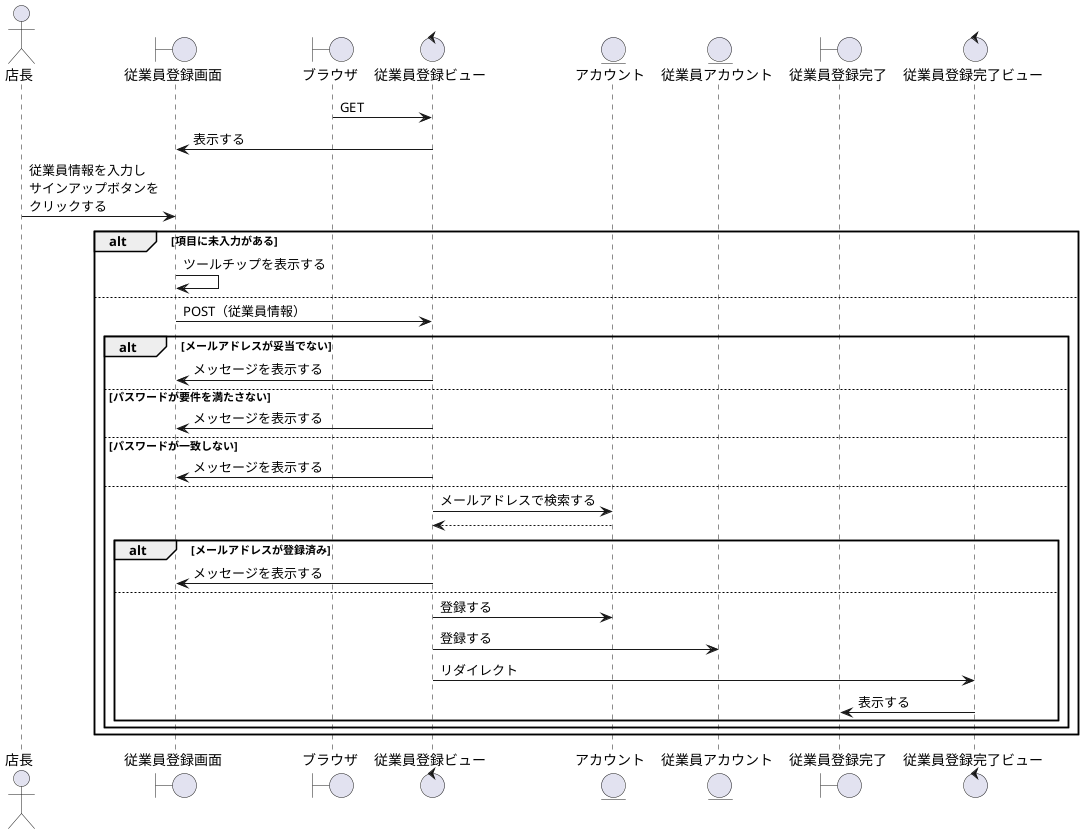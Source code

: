 @startuml jsingup
' ①縦軸の並び順を決める
actor "店長" as act
boundary "従業員登録画面" as jtb
' コントローラーに初回アクセスするもの
boundary "ブラウザ" as brz
' コントローラーまたはビューの名称を決める
control "従業員登録ビュー" as jtc
' DAOまたはモデルとなる
entity "アカウント" as account
entity "従業員アカウント" as jaccount

boundary "従業員登録完了" as jkb
control "従業員登録完了ビュー" as jkc

' ②手順を時系列順に記述する
brz -> jtc: GET

jtb <- jtc:表示する

act -> jtb:従業員情報を入力し\nサインアップボタンを\nクリックする

alt 項目に未入力がある
    ' HTMLで行うことなので自己向き矢印にしている
    jtb -> jtb:ツールチップを表示する
else
    ' サーバーに送信する
    ' どんなデータを送信するのかを記述
    jtb -> jtc: POST（従業員情報）
    
    alt メールアドレスが妥当でない
        jtb <- jtc: メッセージを表示する
    else パスワードが要件を満たさない
        jtb <- jtc: メッセージを表示する
    else パスワードが一致しない
        jtb <- jtc: メッセージを表示する
    else 
        jtc -> account: メールアドレスで検索する
        jtc <-- account
        alt メールアドレスが登録済み
            jtb <- jtc: メッセージを表示する
        else
            jtc -> account: 登録する
            jtc -> jaccount: 登録する

            jtc -> jkc: リダイレクト
            jkb <- jkc:表示する
        end
    end
end
@enduml